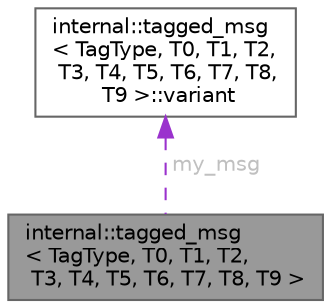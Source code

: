 digraph "internal::tagged_msg&lt; TagType, T0, T1, T2, T3, T4, T5, T6, T7, T8, T9 &gt;"
{
 // LATEX_PDF_SIZE
  bgcolor="transparent";
  edge [fontname=Helvetica,fontsize=10,labelfontname=Helvetica,labelfontsize=10];
  node [fontname=Helvetica,fontsize=10,shape=box,height=0.2,width=0.4];
  Node1 [id="Node000001",label="internal::tagged_msg\l\< TagType, T0, T1, T2,\l T3, T4, T5, T6, T7, T8, T9 \>",height=0.2,width=0.4,color="gray40", fillcolor="grey60", style="filled", fontcolor="black",tooltip=" "];
  Node2 -> Node1 [id="edge1_Node000001_Node000002",dir="back",color="darkorchid3",style="dashed",tooltip=" ",label=" my_msg",fontcolor="grey" ];
  Node2 [id="Node000002",label="internal::tagged_msg\l\< TagType, T0, T1, T2,\l T3, T4, T5, T6, T7, T8,\l T9 \>::variant",height=0.2,width=0.4,color="gray40", fillcolor="white", style="filled",URL="$classinternal_1_1tagged__msg_1_1variant.html",tooltip=" "];
}
